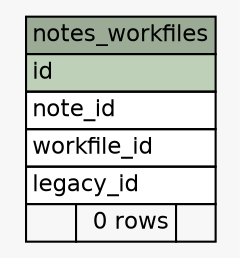 // dot 2.36.0 on Mac OS X 10.10
// SchemaSpy rev 590
digraph "notes_workfiles" {
  graph [
    rankdir="RL"
    bgcolor="#f7f7f7"
    nodesep="0.18"
    ranksep="0.46"
    fontname="Helvetica"
    fontsize="11"
  ];
  node [
    fontname="Helvetica"
    fontsize="11"
    shape="plaintext"
  ];
  edge [
    arrowsize="0.8"
  ];
  "notes_workfiles" [
    label=<
    <TABLE BORDER="0" CELLBORDER="1" CELLSPACING="0" BGCOLOR="#ffffff">
      <TR><TD COLSPAN="3" BGCOLOR="#9bab96" ALIGN="CENTER">notes_workfiles</TD></TR>
      <TR><TD PORT="id" COLSPAN="3" BGCOLOR="#bed1b8" ALIGN="LEFT">id</TD></TR>
      <TR><TD PORT="note_id" COLSPAN="3" ALIGN="LEFT">note_id</TD></TR>
      <TR><TD PORT="workfile_id" COLSPAN="3" ALIGN="LEFT">workfile_id</TD></TR>
      <TR><TD PORT="legacy_id" COLSPAN="3" ALIGN="LEFT">legacy_id</TD></TR>
      <TR><TD ALIGN="LEFT" BGCOLOR="#f7f7f7">  </TD><TD ALIGN="RIGHT" BGCOLOR="#f7f7f7">0 rows</TD><TD ALIGN="RIGHT" BGCOLOR="#f7f7f7">  </TD></TR>
    </TABLE>>
    URL="tables/notes_workfiles.html"
    tooltip="notes_workfiles"
  ];
}
